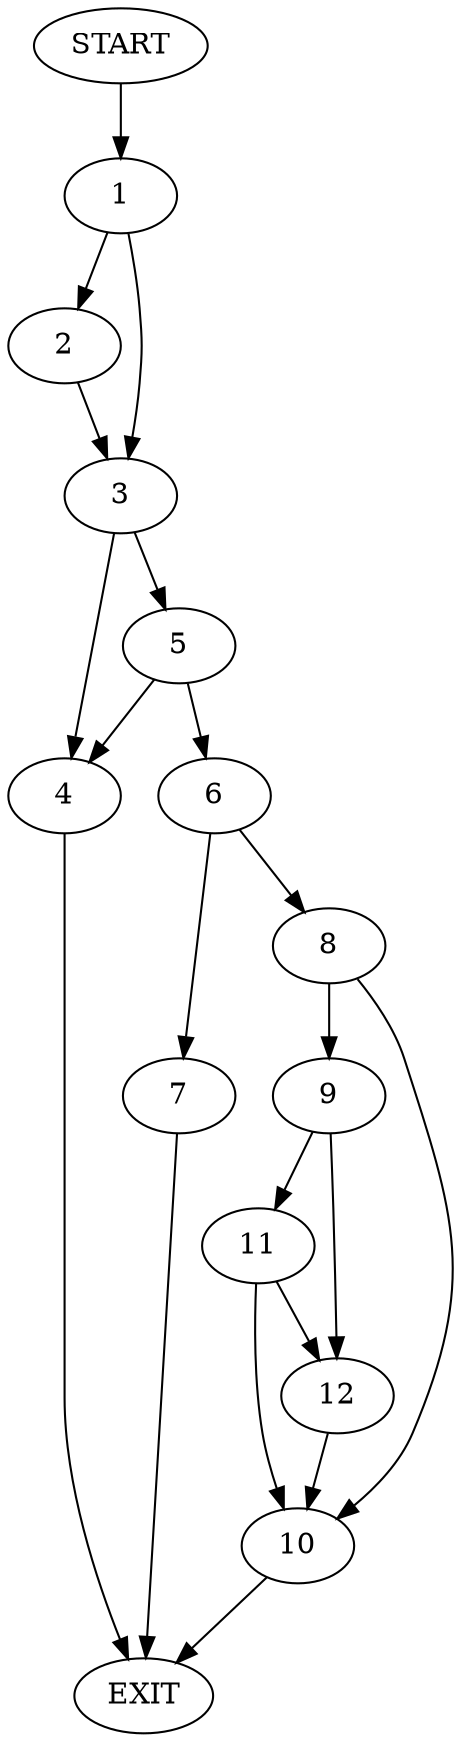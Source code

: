 digraph {
0 [label="START"]
13 [label="EXIT"]
0 -> 1
1 -> 2
1 -> 3
2 -> 3
3 -> 4
3 -> 5
4 -> 13
5 -> 4
5 -> 6
6 -> 7
6 -> 8
8 -> 9
8 -> 10
7 -> 13
9 -> 11
9 -> 12
10 -> 13
12 -> 10
11 -> 12
11 -> 10
}
